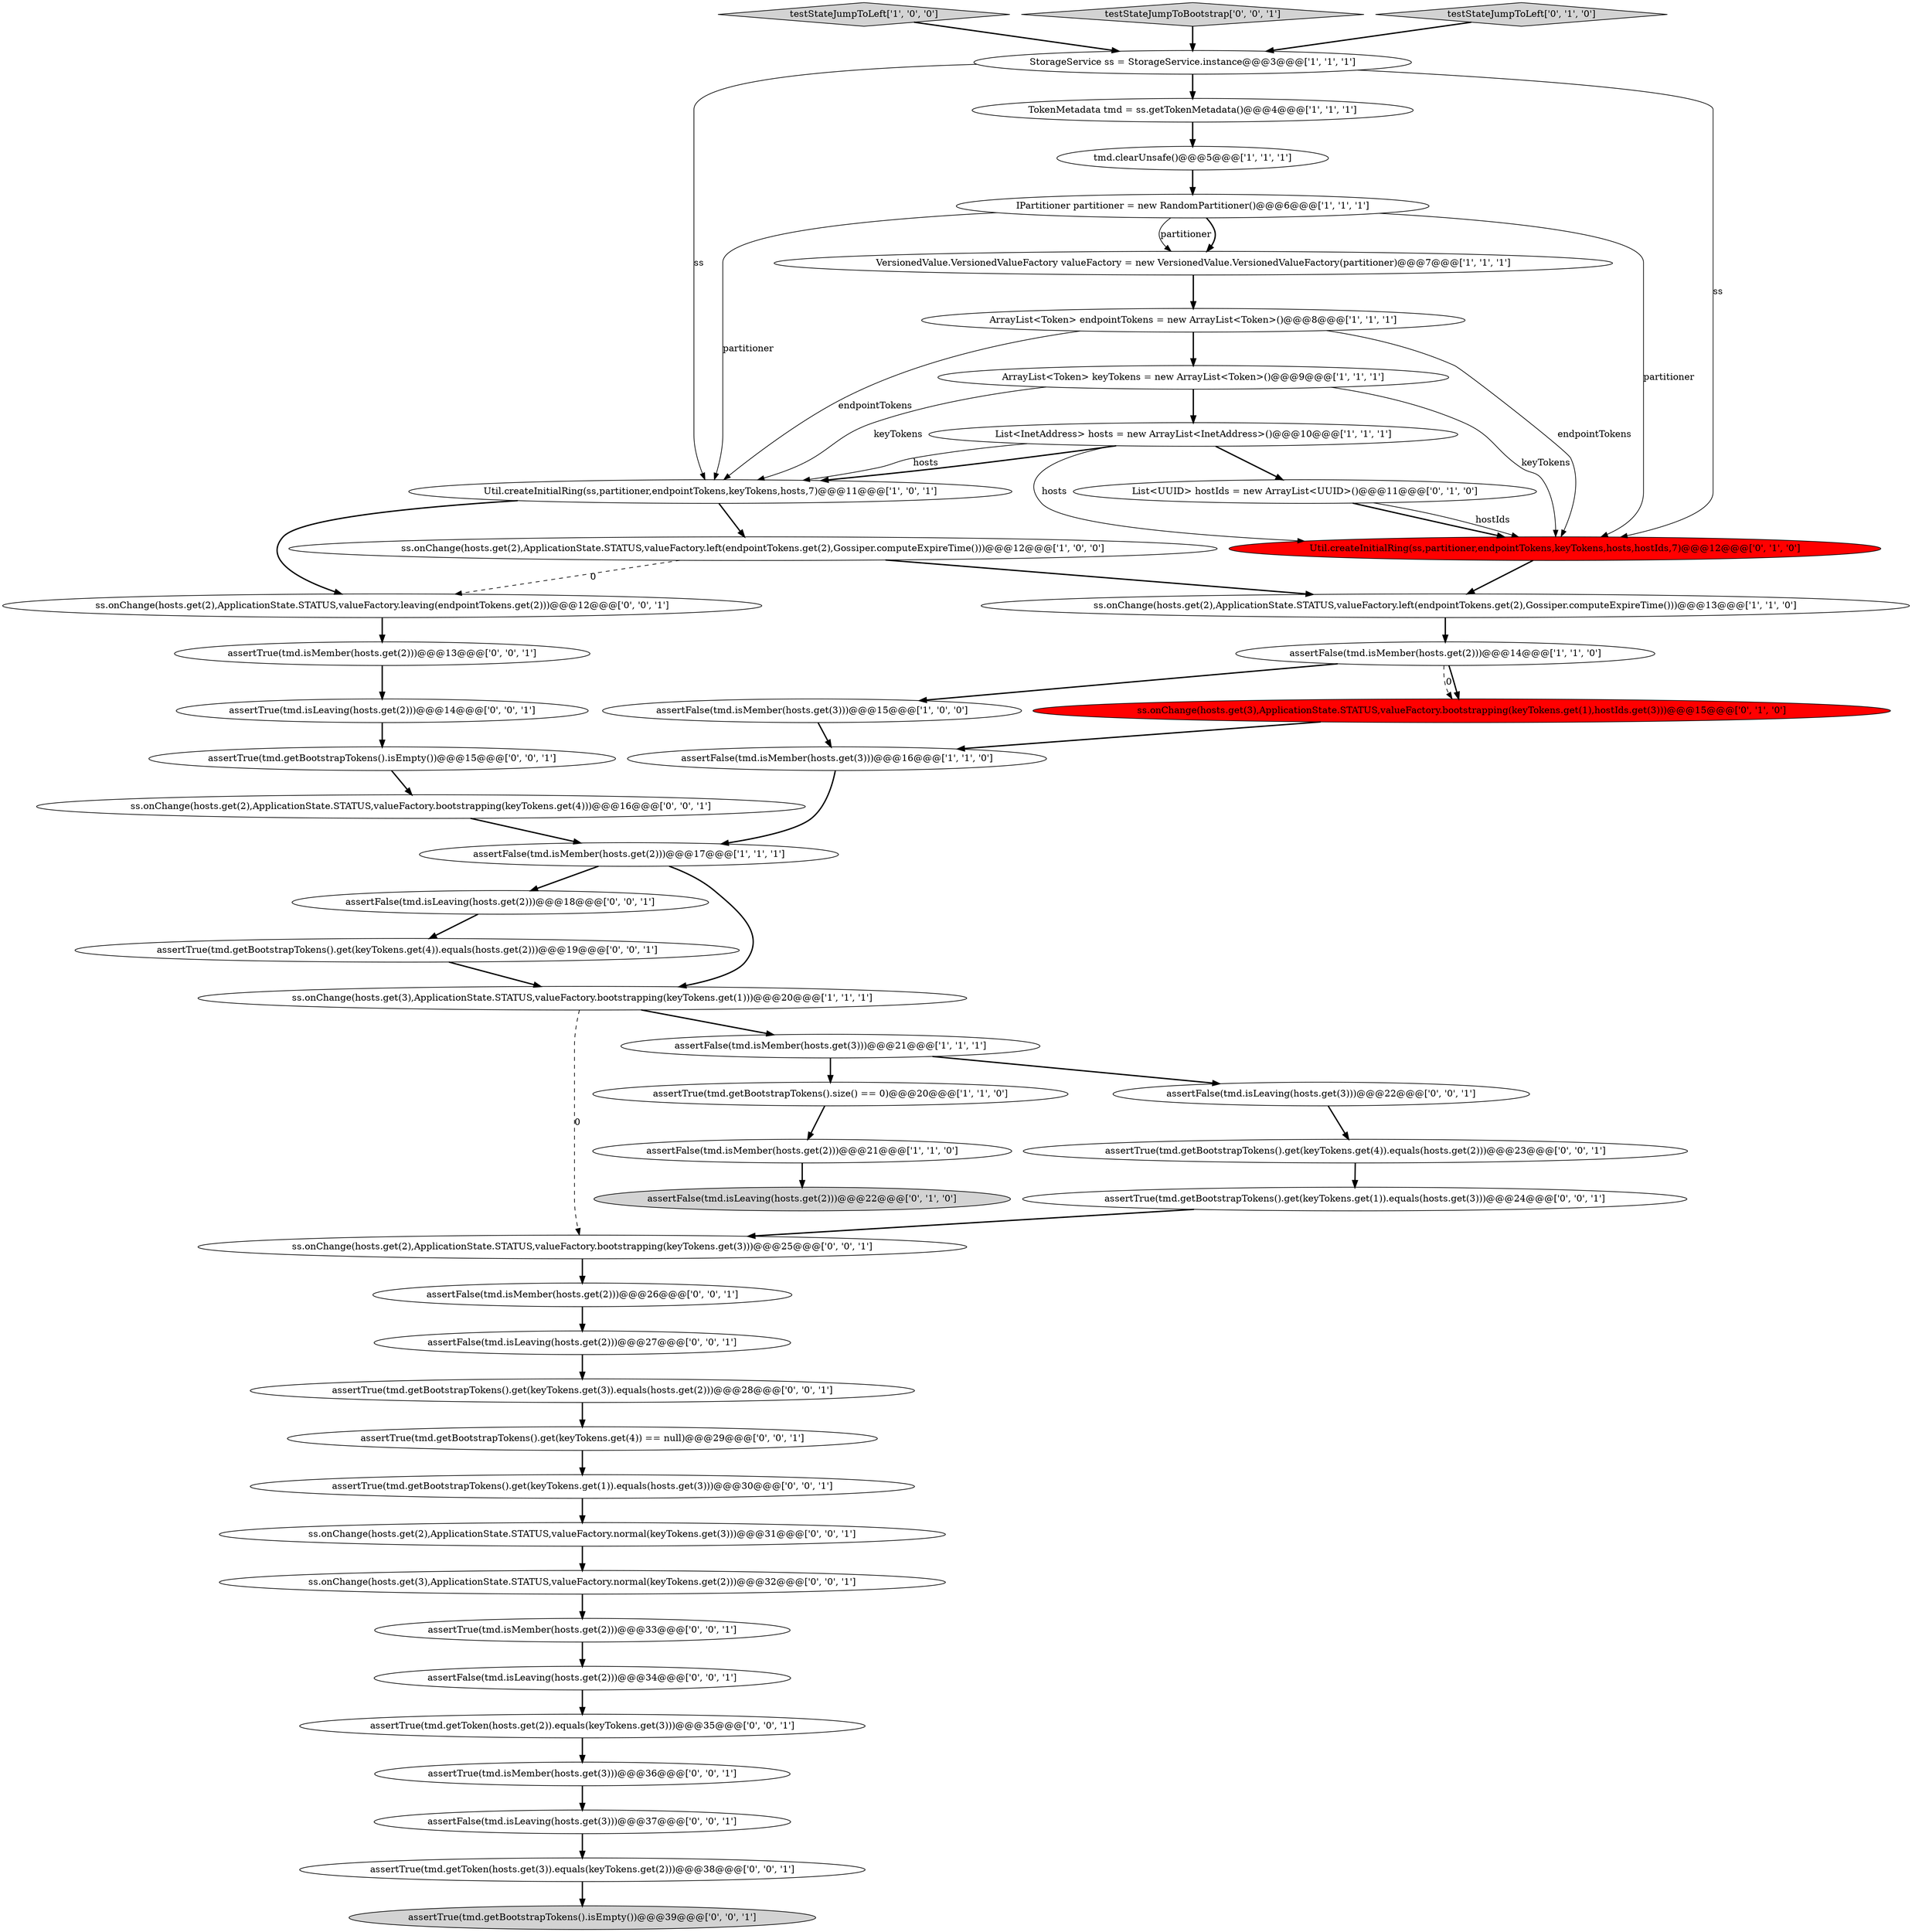 digraph {
12 [style = filled, label = "assertFalse(tmd.isMember(hosts.get(3)))@@@21@@@['1', '1', '1']", fillcolor = white, shape = ellipse image = "AAA0AAABBB1BBB"];
9 [style = filled, label = "VersionedValue.VersionedValueFactory valueFactory = new VersionedValue.VersionedValueFactory(partitioner)@@@7@@@['1', '1', '1']", fillcolor = white, shape = ellipse image = "AAA0AAABBB1BBB"];
10 [style = filled, label = "IPartitioner partitioner = new RandomPartitioner()@@@6@@@['1', '1', '1']", fillcolor = white, shape = ellipse image = "AAA0AAABBB1BBB"];
17 [style = filled, label = "TokenMetadata tmd = ss.getTokenMetadata()@@@4@@@['1', '1', '1']", fillcolor = white, shape = ellipse image = "AAA0AAABBB1BBB"];
7 [style = filled, label = "testStateJumpToLeft['1', '0', '0']", fillcolor = lightgray, shape = diamond image = "AAA0AAABBB1BBB"];
44 [style = filled, label = "assertTrue(tmd.getBootstrapTokens().get(keyTokens.get(4)) == null)@@@29@@@['0', '0', '1']", fillcolor = white, shape = ellipse image = "AAA0AAABBB3BBB"];
15 [style = filled, label = "List<InetAddress> hosts = new ArrayList<InetAddress>()@@@10@@@['1', '1', '1']", fillcolor = white, shape = ellipse image = "AAA0AAABBB1BBB"];
31 [style = filled, label = "assertTrue(tmd.isMember(hosts.get(3)))@@@36@@@['0', '0', '1']", fillcolor = white, shape = ellipse image = "AAA0AAABBB3BBB"];
18 [style = filled, label = "ss.onChange(hosts.get(3),ApplicationState.STATUS,valueFactory.bootstrapping(keyTokens.get(1)))@@@20@@@['1', '1', '1']", fillcolor = white, shape = ellipse image = "AAA0AAABBB1BBB"];
26 [style = filled, label = "assertFalse(tmd.isLeaving(hosts.get(3)))@@@37@@@['0', '0', '1']", fillcolor = white, shape = ellipse image = "AAA0AAABBB3BBB"];
16 [style = filled, label = "ss.onChange(hosts.get(2),ApplicationState.STATUS,valueFactory.left(endpointTokens.get(2),Gossiper.computeExpireTime()))@@@13@@@['1', '1', '0']", fillcolor = white, shape = ellipse image = "AAA0AAABBB1BBB"];
20 [style = filled, label = "assertFalse(tmd.isLeaving(hosts.get(2)))@@@22@@@['0', '1', '0']", fillcolor = lightgray, shape = ellipse image = "AAA0AAABBB2BBB"];
0 [style = filled, label = "ss.onChange(hosts.get(2),ApplicationState.STATUS,valueFactory.left(endpointTokens.get(2),Gossiper.computeExpireTime()))@@@12@@@['1', '0', '0']", fillcolor = white, shape = ellipse image = "AAA0AAABBB1BBB"];
8 [style = filled, label = "tmd.clearUnsafe()@@@5@@@['1', '1', '1']", fillcolor = white, shape = ellipse image = "AAA0AAABBB1BBB"];
34 [style = filled, label = "assertFalse(tmd.isLeaving(hosts.get(3)))@@@22@@@['0', '0', '1']", fillcolor = white, shape = ellipse image = "AAA0AAABBB3BBB"];
35 [style = filled, label = "assertTrue(tmd.getBootstrapTokens().get(keyTokens.get(1)).equals(hosts.get(3)))@@@30@@@['0', '0', '1']", fillcolor = white, shape = ellipse image = "AAA0AAABBB3BBB"];
38 [style = filled, label = "ss.onChange(hosts.get(2),ApplicationState.STATUS,valueFactory.normal(keyTokens.get(3)))@@@31@@@['0', '0', '1']", fillcolor = white, shape = ellipse image = "AAA0AAABBB3BBB"];
41 [style = filled, label = "assertFalse(tmd.isLeaving(hosts.get(2)))@@@18@@@['0', '0', '1']", fillcolor = white, shape = ellipse image = "AAA0AAABBB3BBB"];
4 [style = filled, label = "assertTrue(tmd.getBootstrapTokens().size() == 0)@@@20@@@['1', '1', '0']", fillcolor = white, shape = ellipse image = "AAA0AAABBB1BBB"];
46 [style = filled, label = "assertTrue(tmd.getBootstrapTokens().get(keyTokens.get(1)).equals(hosts.get(3)))@@@24@@@['0', '0', '1']", fillcolor = white, shape = ellipse image = "AAA0AAABBB3BBB"];
42 [style = filled, label = "assertTrue(tmd.isMember(hosts.get(2)))@@@13@@@['0', '0', '1']", fillcolor = white, shape = ellipse image = "AAA0AAABBB3BBB"];
22 [style = filled, label = "List<UUID> hostIds = new ArrayList<UUID>()@@@11@@@['0', '1', '0']", fillcolor = white, shape = ellipse image = "AAA0AAABBB2BBB"];
1 [style = filled, label = "assertFalse(tmd.isMember(hosts.get(3)))@@@15@@@['1', '0', '0']", fillcolor = white, shape = ellipse image = "AAA0AAABBB1BBB"];
19 [style = filled, label = "ArrayList<Token> keyTokens = new ArrayList<Token>()@@@9@@@['1', '1', '1']", fillcolor = white, shape = ellipse image = "AAA0AAABBB1BBB"];
29 [style = filled, label = "assertFalse(tmd.isLeaving(hosts.get(2)))@@@27@@@['0', '0', '1']", fillcolor = white, shape = ellipse image = "AAA0AAABBB3BBB"];
32 [style = filled, label = "assertTrue(tmd.getBootstrapTokens().get(keyTokens.get(4)).equals(hosts.get(2)))@@@19@@@['0', '0', '1']", fillcolor = white, shape = ellipse image = "AAA0AAABBB3BBB"];
6 [style = filled, label = "assertFalse(tmd.isMember(hosts.get(3)))@@@16@@@['1', '1', '0']", fillcolor = white, shape = ellipse image = "AAA0AAABBB1BBB"];
37 [style = filled, label = "testStateJumpToBootstrap['0', '0', '1']", fillcolor = lightgray, shape = diamond image = "AAA0AAABBB3BBB"];
40 [style = filled, label = "ss.onChange(hosts.get(3),ApplicationState.STATUS,valueFactory.normal(keyTokens.get(2)))@@@32@@@['0', '0', '1']", fillcolor = white, shape = ellipse image = "AAA0AAABBB3BBB"];
23 [style = filled, label = "ss.onChange(hosts.get(3),ApplicationState.STATUS,valueFactory.bootstrapping(keyTokens.get(1),hostIds.get(3)))@@@15@@@['0', '1', '0']", fillcolor = red, shape = ellipse image = "AAA1AAABBB2BBB"];
48 [style = filled, label = "assertFalse(tmd.isMember(hosts.get(2)))@@@26@@@['0', '0', '1']", fillcolor = white, shape = ellipse image = "AAA0AAABBB3BBB"];
39 [style = filled, label = "ss.onChange(hosts.get(2),ApplicationState.STATUS,valueFactory.bootstrapping(keyTokens.get(4)))@@@16@@@['0', '0', '1']", fillcolor = white, shape = ellipse image = "AAA0AAABBB3BBB"];
30 [style = filled, label = "assertTrue(tmd.isMember(hosts.get(2)))@@@33@@@['0', '0', '1']", fillcolor = white, shape = ellipse image = "AAA0AAABBB3BBB"];
49 [style = filled, label = "assertTrue(tmd.getBootstrapTokens().isEmpty())@@@15@@@['0', '0', '1']", fillcolor = white, shape = ellipse image = "AAA0AAABBB3BBB"];
43 [style = filled, label = "assertTrue(tmd.getToken(hosts.get(3)).equals(keyTokens.get(2)))@@@38@@@['0', '0', '1']", fillcolor = white, shape = ellipse image = "AAA0AAABBB3BBB"];
24 [style = filled, label = "testStateJumpToLeft['0', '1', '0']", fillcolor = lightgray, shape = diamond image = "AAA0AAABBB2BBB"];
13 [style = filled, label = "StorageService ss = StorageService.instance@@@3@@@['1', '1', '1']", fillcolor = white, shape = ellipse image = "AAA0AAABBB1BBB"];
47 [style = filled, label = "ss.onChange(hosts.get(2),ApplicationState.STATUS,valueFactory.bootstrapping(keyTokens.get(3)))@@@25@@@['0', '0', '1']", fillcolor = white, shape = ellipse image = "AAA0AAABBB3BBB"];
3 [style = filled, label = "Util.createInitialRing(ss,partitioner,endpointTokens,keyTokens,hosts,7)@@@11@@@['1', '0', '1']", fillcolor = white, shape = ellipse image = "AAA0AAABBB1BBB"];
25 [style = filled, label = "assertFalse(tmd.isLeaving(hosts.get(2)))@@@34@@@['0', '0', '1']", fillcolor = white, shape = ellipse image = "AAA0AAABBB3BBB"];
27 [style = filled, label = "assertTrue(tmd.getBootstrapTokens().get(keyTokens.get(3)).equals(hosts.get(2)))@@@28@@@['0', '0', '1']", fillcolor = white, shape = ellipse image = "AAA0AAABBB3BBB"];
5 [style = filled, label = "assertFalse(tmd.isMember(hosts.get(2)))@@@21@@@['1', '1', '0']", fillcolor = white, shape = ellipse image = "AAA0AAABBB1BBB"];
11 [style = filled, label = "ArrayList<Token> endpointTokens = new ArrayList<Token>()@@@8@@@['1', '1', '1']", fillcolor = white, shape = ellipse image = "AAA0AAABBB1BBB"];
21 [style = filled, label = "Util.createInitialRing(ss,partitioner,endpointTokens,keyTokens,hosts,hostIds,7)@@@12@@@['0', '1', '0']", fillcolor = red, shape = ellipse image = "AAA1AAABBB2BBB"];
28 [style = filled, label = "assertTrue(tmd.getBootstrapTokens().get(keyTokens.get(4)).equals(hosts.get(2)))@@@23@@@['0', '0', '1']", fillcolor = white, shape = ellipse image = "AAA0AAABBB3BBB"];
33 [style = filled, label = "assertTrue(tmd.getBootstrapTokens().isEmpty())@@@39@@@['0', '0', '1']", fillcolor = lightgray, shape = ellipse image = "AAA0AAABBB3BBB"];
45 [style = filled, label = "ss.onChange(hosts.get(2),ApplicationState.STATUS,valueFactory.leaving(endpointTokens.get(2)))@@@12@@@['0', '0', '1']", fillcolor = white, shape = ellipse image = "AAA0AAABBB3BBB"];
36 [style = filled, label = "assertTrue(tmd.isLeaving(hosts.get(2)))@@@14@@@['0', '0', '1']", fillcolor = white, shape = ellipse image = "AAA0AAABBB3BBB"];
50 [style = filled, label = "assertTrue(tmd.getToken(hosts.get(2)).equals(keyTokens.get(3)))@@@35@@@['0', '0', '1']", fillcolor = white, shape = ellipse image = "AAA0AAABBB3BBB"];
14 [style = filled, label = "assertFalse(tmd.isMember(hosts.get(2)))@@@17@@@['1', '1', '1']", fillcolor = white, shape = ellipse image = "AAA0AAABBB1BBB"];
2 [style = filled, label = "assertFalse(tmd.isMember(hosts.get(2)))@@@14@@@['1', '1', '0']", fillcolor = white, shape = ellipse image = "AAA0AAABBB1BBB"];
7->13 [style = bold, label=""];
2->23 [style = dashed, label="0"];
17->8 [style = bold, label=""];
10->3 [style = solid, label="partitioner"];
8->10 [style = bold, label=""];
0->16 [style = bold, label=""];
18->47 [style = dashed, label="0"];
41->32 [style = bold, label=""];
9->11 [style = bold, label=""];
5->20 [style = bold, label=""];
47->48 [style = bold, label=""];
48->29 [style = bold, label=""];
2->1 [style = bold, label=""];
44->35 [style = bold, label=""];
13->3 [style = solid, label="ss"];
3->45 [style = bold, label=""];
27->44 [style = bold, label=""];
19->3 [style = solid, label="keyTokens"];
13->21 [style = solid, label="ss"];
18->12 [style = bold, label=""];
22->21 [style = bold, label=""];
39->14 [style = bold, label=""];
30->25 [style = bold, label=""];
26->43 [style = bold, label=""];
12->34 [style = bold, label=""];
42->36 [style = bold, label=""];
11->19 [style = bold, label=""];
16->2 [style = bold, label=""];
15->3 [style = bold, label=""];
46->47 [style = bold, label=""];
11->21 [style = solid, label="endpointTokens"];
3->0 [style = bold, label=""];
15->22 [style = bold, label=""];
6->14 [style = bold, label=""];
2->23 [style = bold, label=""];
34->28 [style = bold, label=""];
29->27 [style = bold, label=""];
13->17 [style = bold, label=""];
31->26 [style = bold, label=""];
28->46 [style = bold, label=""];
10->21 [style = solid, label="partitioner"];
1->6 [style = bold, label=""];
49->39 [style = bold, label=""];
19->21 [style = solid, label="keyTokens"];
22->21 [style = solid, label="hostIds"];
12->4 [style = bold, label=""];
36->49 [style = bold, label=""];
50->31 [style = bold, label=""];
23->6 [style = bold, label=""];
15->21 [style = solid, label="hosts"];
45->42 [style = bold, label=""];
21->16 [style = bold, label=""];
43->33 [style = bold, label=""];
15->3 [style = solid, label="hosts"];
14->18 [style = bold, label=""];
40->30 [style = bold, label=""];
10->9 [style = bold, label=""];
35->38 [style = bold, label=""];
11->3 [style = solid, label="endpointTokens"];
32->18 [style = bold, label=""];
10->9 [style = solid, label="partitioner"];
19->15 [style = bold, label=""];
37->13 [style = bold, label=""];
38->40 [style = bold, label=""];
25->50 [style = bold, label=""];
4->5 [style = bold, label=""];
14->41 [style = bold, label=""];
0->45 [style = dashed, label="0"];
24->13 [style = bold, label=""];
}
